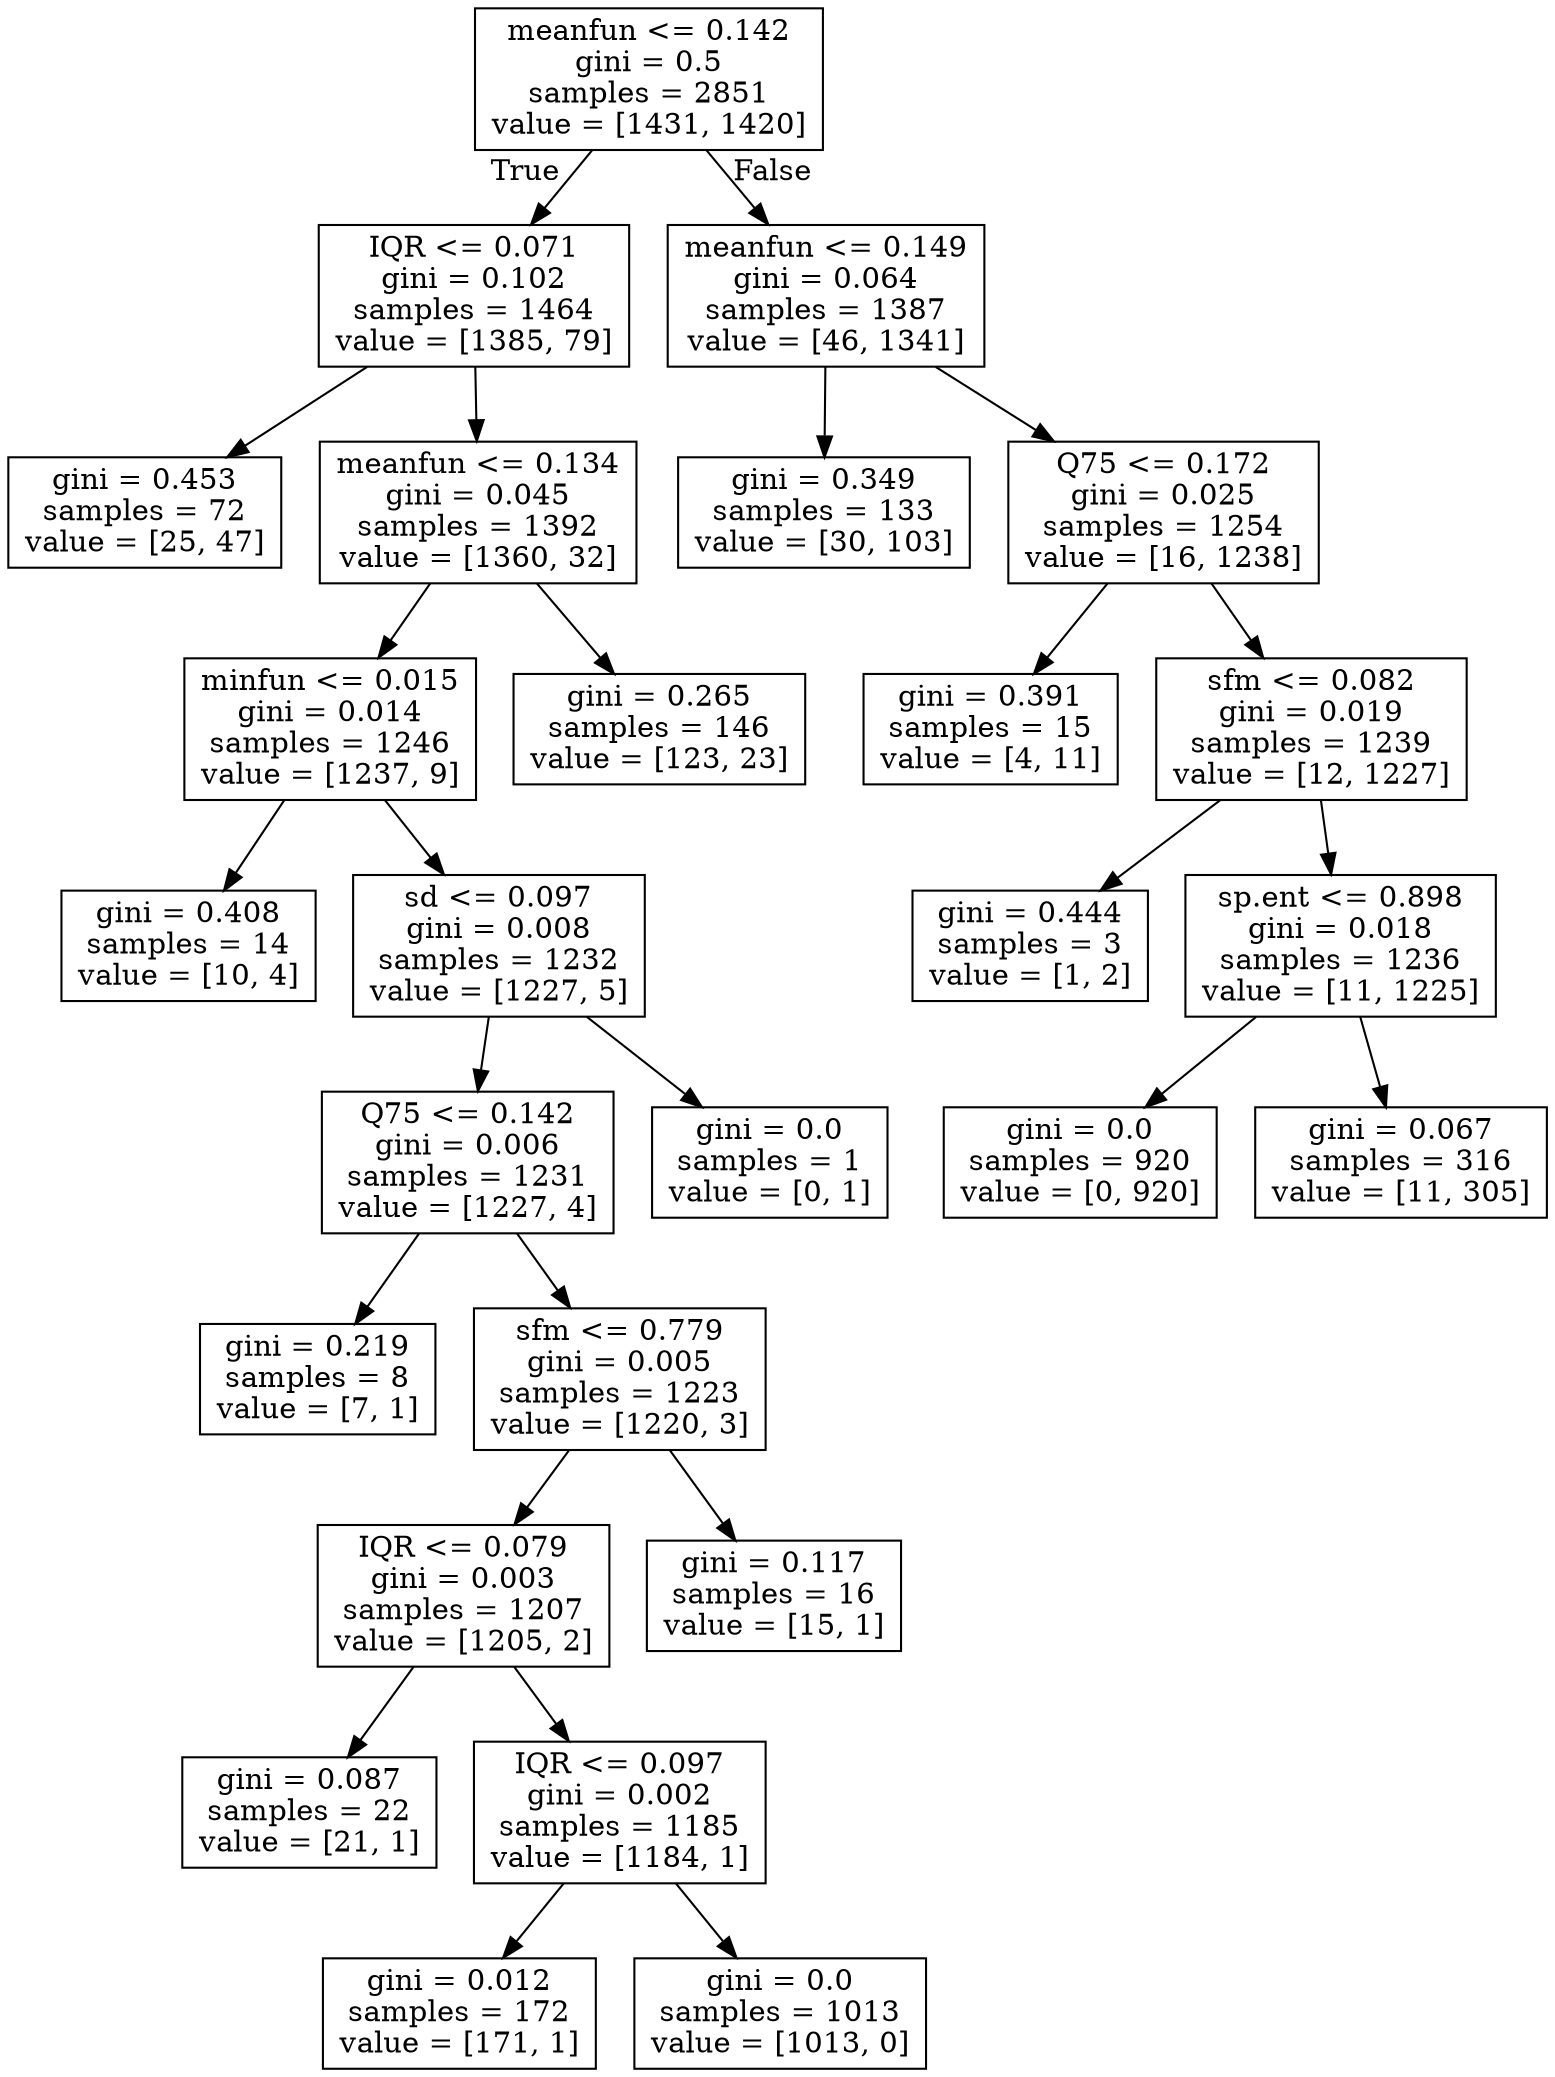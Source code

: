 digraph Tree {
node [shape=box] ;
0 [label="meanfun <= 0.142\ngini = 0.5\nsamples = 2851\nvalue = [1431, 1420]"] ;
1 [label="IQR <= 0.071\ngini = 0.102\nsamples = 1464\nvalue = [1385, 79]"] ;
0 -> 1 [labeldistance=2.5, labelangle=45, headlabel="True"] ;
2 [label="gini = 0.453\nsamples = 72\nvalue = [25, 47]"] ;
1 -> 2 ;
3 [label="meanfun <= 0.134\ngini = 0.045\nsamples = 1392\nvalue = [1360, 32]"] ;
1 -> 3 ;
4 [label="minfun <= 0.015\ngini = 0.014\nsamples = 1246\nvalue = [1237, 9]"] ;
3 -> 4 ;
5 [label="gini = 0.408\nsamples = 14\nvalue = [10, 4]"] ;
4 -> 5 ;
6 [label="sd <= 0.097\ngini = 0.008\nsamples = 1232\nvalue = [1227, 5]"] ;
4 -> 6 ;
7 [label="Q75 <= 0.142\ngini = 0.006\nsamples = 1231\nvalue = [1227, 4]"] ;
6 -> 7 ;
8 [label="gini = 0.219\nsamples = 8\nvalue = [7, 1]"] ;
7 -> 8 ;
9 [label="sfm <= 0.779\ngini = 0.005\nsamples = 1223\nvalue = [1220, 3]"] ;
7 -> 9 ;
10 [label="IQR <= 0.079\ngini = 0.003\nsamples = 1207\nvalue = [1205, 2]"] ;
9 -> 10 ;
11 [label="gini = 0.087\nsamples = 22\nvalue = [21, 1]"] ;
10 -> 11 ;
12 [label="IQR <= 0.097\ngini = 0.002\nsamples = 1185\nvalue = [1184, 1]"] ;
10 -> 12 ;
13 [label="gini = 0.012\nsamples = 172\nvalue = [171, 1]"] ;
12 -> 13 ;
14 [label="gini = 0.0\nsamples = 1013\nvalue = [1013, 0]"] ;
12 -> 14 ;
15 [label="gini = 0.117\nsamples = 16\nvalue = [15, 1]"] ;
9 -> 15 ;
16 [label="gini = 0.0\nsamples = 1\nvalue = [0, 1]"] ;
6 -> 16 ;
17 [label="gini = 0.265\nsamples = 146\nvalue = [123, 23]"] ;
3 -> 17 ;
18 [label="meanfun <= 0.149\ngini = 0.064\nsamples = 1387\nvalue = [46, 1341]"] ;
0 -> 18 [labeldistance=2.5, labelangle=-45, headlabel="False"] ;
19 [label="gini = 0.349\nsamples = 133\nvalue = [30, 103]"] ;
18 -> 19 ;
20 [label="Q75 <= 0.172\ngini = 0.025\nsamples = 1254\nvalue = [16, 1238]"] ;
18 -> 20 ;
21 [label="gini = 0.391\nsamples = 15\nvalue = [4, 11]"] ;
20 -> 21 ;
22 [label="sfm <= 0.082\ngini = 0.019\nsamples = 1239\nvalue = [12, 1227]"] ;
20 -> 22 ;
23 [label="gini = 0.444\nsamples = 3\nvalue = [1, 2]"] ;
22 -> 23 ;
24 [label="sp.ent <= 0.898\ngini = 0.018\nsamples = 1236\nvalue = [11, 1225]"] ;
22 -> 24 ;
25 [label="gini = 0.0\nsamples = 920\nvalue = [0, 920]"] ;
24 -> 25 ;
26 [label="gini = 0.067\nsamples = 316\nvalue = [11, 305]"] ;
24 -> 26 ;
}